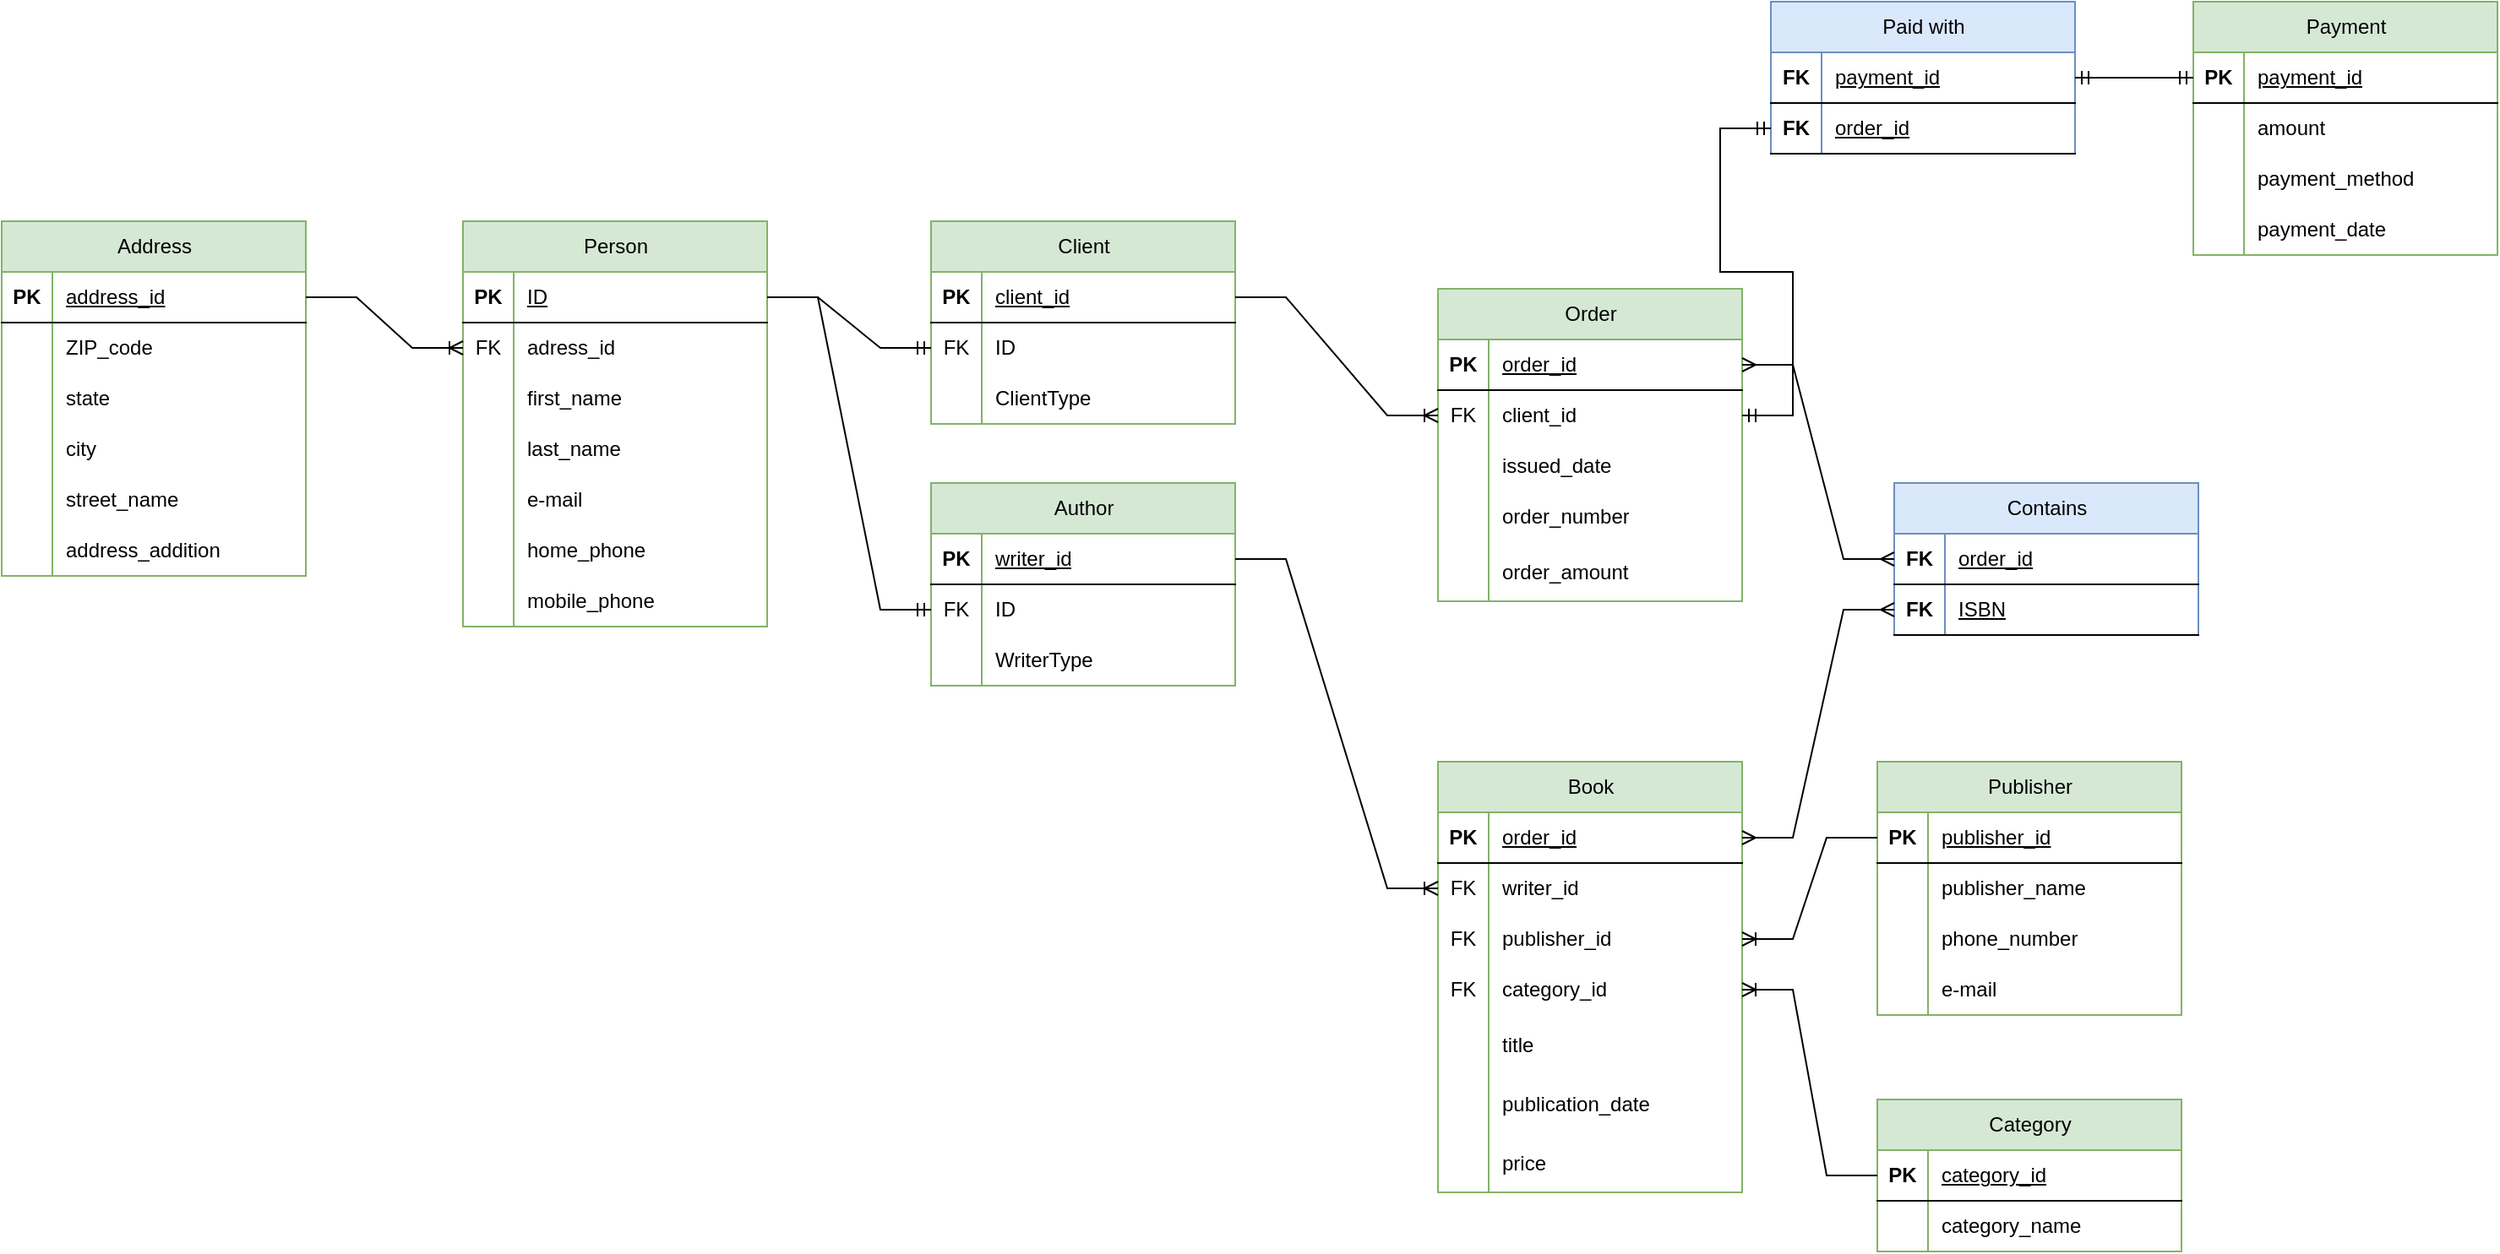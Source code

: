 <mxfile version="25.0.1">
  <diagram name="Pagină-1" id="oZaw7KaCko2MLm9gu0oB">
    <mxGraphModel dx="2074" dy="-413" grid="1" gridSize="10" guides="1" tooltips="1" connect="1" arrows="1" fold="1" page="1" pageScale="1" pageWidth="1654" pageHeight="1169" math="0" shadow="0">
      <root>
        <mxCell id="0" />
        <mxCell id="1" parent="0" />
        <mxCell id="BlPaF0ifQP9Y8emSkc65-1" value="&lt;span style=&quot;font-weight: 400; text-wrap-mode: wrap;&quot;&gt;Address&lt;/span&gt;" style="shape=table;startSize=30;container=1;collapsible=1;childLayout=tableLayout;fixedRows=1;rowLines=0;fontStyle=1;align=center;resizeLast=1;html=1;fillColor=#d5e8d4;strokeColor=#82b366;" vertex="1" parent="1">
          <mxGeometry x="89" y="1380" width="180" height="210" as="geometry" />
        </mxCell>
        <mxCell id="BlPaF0ifQP9Y8emSkc65-2" value="" style="shape=tableRow;horizontal=0;startSize=0;swimlaneHead=0;swimlaneBody=0;fillColor=none;collapsible=0;dropTarget=0;points=[[0,0.5],[1,0.5]];portConstraint=eastwest;top=0;left=0;right=0;bottom=1;" vertex="1" parent="BlPaF0ifQP9Y8emSkc65-1">
          <mxGeometry y="30" width="180" height="30" as="geometry" />
        </mxCell>
        <mxCell id="BlPaF0ifQP9Y8emSkc65-3" value="PK" style="shape=partialRectangle;connectable=0;fillColor=none;top=0;left=0;bottom=0;right=0;fontStyle=1;overflow=hidden;whiteSpace=wrap;html=1;" vertex="1" parent="BlPaF0ifQP9Y8emSkc65-2">
          <mxGeometry width="30" height="30" as="geometry">
            <mxRectangle width="30" height="30" as="alternateBounds" />
          </mxGeometry>
        </mxCell>
        <mxCell id="BlPaF0ifQP9Y8emSkc65-4" value="&lt;span style=&quot;font-weight: 400; text-align: center;&quot;&gt;address_id&lt;/span&gt;" style="shape=partialRectangle;connectable=0;fillColor=none;top=0;left=0;bottom=0;right=0;align=left;spacingLeft=6;fontStyle=5;overflow=hidden;whiteSpace=wrap;html=1;" vertex="1" parent="BlPaF0ifQP9Y8emSkc65-2">
          <mxGeometry x="30" width="150" height="30" as="geometry">
            <mxRectangle width="150" height="30" as="alternateBounds" />
          </mxGeometry>
        </mxCell>
        <mxCell id="BlPaF0ifQP9Y8emSkc65-5" value="" style="shape=tableRow;horizontal=0;startSize=0;swimlaneHead=0;swimlaneBody=0;fillColor=none;collapsible=0;dropTarget=0;points=[[0,0.5],[1,0.5]];portConstraint=eastwest;top=0;left=0;right=0;bottom=0;" vertex="1" parent="BlPaF0ifQP9Y8emSkc65-1">
          <mxGeometry y="60" width="180" height="30" as="geometry" />
        </mxCell>
        <mxCell id="BlPaF0ifQP9Y8emSkc65-6" value="" style="shape=partialRectangle;connectable=0;fillColor=none;top=0;left=0;bottom=0;right=0;editable=1;overflow=hidden;whiteSpace=wrap;html=1;" vertex="1" parent="BlPaF0ifQP9Y8emSkc65-5">
          <mxGeometry width="30" height="30" as="geometry">
            <mxRectangle width="30" height="30" as="alternateBounds" />
          </mxGeometry>
        </mxCell>
        <mxCell id="BlPaF0ifQP9Y8emSkc65-7" value="&lt;span style=&quot;text-align: center;&quot;&gt;ZIP_code&lt;/span&gt;" style="shape=partialRectangle;connectable=0;fillColor=none;top=0;left=0;bottom=0;right=0;align=left;spacingLeft=6;overflow=hidden;whiteSpace=wrap;html=1;" vertex="1" parent="BlPaF0ifQP9Y8emSkc65-5">
          <mxGeometry x="30" width="150" height="30" as="geometry">
            <mxRectangle width="150" height="30" as="alternateBounds" />
          </mxGeometry>
        </mxCell>
        <mxCell id="BlPaF0ifQP9Y8emSkc65-8" value="" style="shape=tableRow;horizontal=0;startSize=0;swimlaneHead=0;swimlaneBody=0;fillColor=none;collapsible=0;dropTarget=0;points=[[0,0.5],[1,0.5]];portConstraint=eastwest;top=0;left=0;right=0;bottom=0;" vertex="1" parent="BlPaF0ifQP9Y8emSkc65-1">
          <mxGeometry y="90" width="180" height="30" as="geometry" />
        </mxCell>
        <mxCell id="BlPaF0ifQP9Y8emSkc65-9" value="" style="shape=partialRectangle;connectable=0;fillColor=none;top=0;left=0;bottom=0;right=0;editable=1;overflow=hidden;whiteSpace=wrap;html=1;" vertex="1" parent="BlPaF0ifQP9Y8emSkc65-8">
          <mxGeometry width="30" height="30" as="geometry">
            <mxRectangle width="30" height="30" as="alternateBounds" />
          </mxGeometry>
        </mxCell>
        <mxCell id="BlPaF0ifQP9Y8emSkc65-10" value="&lt;span style=&quot;text-align: center;&quot;&gt;state&lt;/span&gt;" style="shape=partialRectangle;connectable=0;fillColor=none;top=0;left=0;bottom=0;right=0;align=left;spacingLeft=6;overflow=hidden;whiteSpace=wrap;html=1;" vertex="1" parent="BlPaF0ifQP9Y8emSkc65-8">
          <mxGeometry x="30" width="150" height="30" as="geometry">
            <mxRectangle width="150" height="30" as="alternateBounds" />
          </mxGeometry>
        </mxCell>
        <mxCell id="BlPaF0ifQP9Y8emSkc65-11" value="" style="shape=tableRow;horizontal=0;startSize=0;swimlaneHead=0;swimlaneBody=0;fillColor=none;collapsible=0;dropTarget=0;points=[[0,0.5],[1,0.5]];portConstraint=eastwest;top=0;left=0;right=0;bottom=0;" vertex="1" parent="BlPaF0ifQP9Y8emSkc65-1">
          <mxGeometry y="120" width="180" height="30" as="geometry" />
        </mxCell>
        <mxCell id="BlPaF0ifQP9Y8emSkc65-12" value="" style="shape=partialRectangle;connectable=0;fillColor=none;top=0;left=0;bottom=0;right=0;editable=1;overflow=hidden;whiteSpace=wrap;html=1;" vertex="1" parent="BlPaF0ifQP9Y8emSkc65-11">
          <mxGeometry width="30" height="30" as="geometry">
            <mxRectangle width="30" height="30" as="alternateBounds" />
          </mxGeometry>
        </mxCell>
        <mxCell id="BlPaF0ifQP9Y8emSkc65-13" value="&lt;span style=&quot;text-align: center;&quot;&gt;city&lt;/span&gt;" style="shape=partialRectangle;connectable=0;fillColor=none;top=0;left=0;bottom=0;right=0;align=left;spacingLeft=6;overflow=hidden;whiteSpace=wrap;html=1;" vertex="1" parent="BlPaF0ifQP9Y8emSkc65-11">
          <mxGeometry x="30" width="150" height="30" as="geometry">
            <mxRectangle width="150" height="30" as="alternateBounds" />
          </mxGeometry>
        </mxCell>
        <mxCell id="BlPaF0ifQP9Y8emSkc65-14" value="" style="shape=tableRow;horizontal=0;startSize=0;swimlaneHead=0;swimlaneBody=0;fillColor=none;collapsible=0;dropTarget=0;points=[[0,0.5],[1,0.5]];portConstraint=eastwest;top=0;left=0;right=0;bottom=0;" vertex="1" parent="BlPaF0ifQP9Y8emSkc65-1">
          <mxGeometry y="150" width="180" height="30" as="geometry" />
        </mxCell>
        <mxCell id="BlPaF0ifQP9Y8emSkc65-15" value="" style="shape=partialRectangle;connectable=0;fillColor=none;top=0;left=0;bottom=0;right=0;editable=1;overflow=hidden;whiteSpace=wrap;html=1;" vertex="1" parent="BlPaF0ifQP9Y8emSkc65-14">
          <mxGeometry width="30" height="30" as="geometry">
            <mxRectangle width="30" height="30" as="alternateBounds" />
          </mxGeometry>
        </mxCell>
        <mxCell id="BlPaF0ifQP9Y8emSkc65-16" value="&lt;span style=&quot;text-align: center;&quot;&gt;street_name&lt;/span&gt;" style="shape=partialRectangle;connectable=0;fillColor=none;top=0;left=0;bottom=0;right=0;align=left;spacingLeft=6;overflow=hidden;whiteSpace=wrap;html=1;" vertex="1" parent="BlPaF0ifQP9Y8emSkc65-14">
          <mxGeometry x="30" width="150" height="30" as="geometry">
            <mxRectangle width="150" height="30" as="alternateBounds" />
          </mxGeometry>
        </mxCell>
        <mxCell id="BlPaF0ifQP9Y8emSkc65-17" value="" style="shape=tableRow;horizontal=0;startSize=0;swimlaneHead=0;swimlaneBody=0;fillColor=none;collapsible=0;dropTarget=0;points=[[0,0.5],[1,0.5]];portConstraint=eastwest;top=0;left=0;right=0;bottom=0;" vertex="1" parent="BlPaF0ifQP9Y8emSkc65-1">
          <mxGeometry y="180" width="180" height="30" as="geometry" />
        </mxCell>
        <mxCell id="BlPaF0ifQP9Y8emSkc65-18" value="" style="shape=partialRectangle;connectable=0;fillColor=none;top=0;left=0;bottom=0;right=0;editable=1;overflow=hidden;whiteSpace=wrap;html=1;" vertex="1" parent="BlPaF0ifQP9Y8emSkc65-17">
          <mxGeometry width="30" height="30" as="geometry">
            <mxRectangle width="30" height="30" as="alternateBounds" />
          </mxGeometry>
        </mxCell>
        <mxCell id="BlPaF0ifQP9Y8emSkc65-19" value="&lt;span style=&quot;text-align: center;&quot;&gt;address_addition&lt;/span&gt;" style="shape=partialRectangle;connectable=0;fillColor=none;top=0;left=0;bottom=0;right=0;align=left;spacingLeft=6;overflow=hidden;whiteSpace=wrap;html=1;" vertex="1" parent="BlPaF0ifQP9Y8emSkc65-17">
          <mxGeometry x="30" width="150" height="30" as="geometry">
            <mxRectangle width="150" height="30" as="alternateBounds" />
          </mxGeometry>
        </mxCell>
        <mxCell id="BlPaF0ifQP9Y8emSkc65-20" value="&lt;span style=&quot;font-weight: 400; text-wrap-mode: wrap;&quot;&gt;Person&lt;/span&gt;" style="shape=table;startSize=30;container=1;collapsible=1;childLayout=tableLayout;fixedRows=1;rowLines=0;fontStyle=1;align=center;resizeLast=1;html=1;fillColor=#d5e8d4;strokeColor=#82b366;" vertex="1" parent="1">
          <mxGeometry x="362" y="1380" width="180" height="240" as="geometry" />
        </mxCell>
        <mxCell id="BlPaF0ifQP9Y8emSkc65-21" value="" style="shape=tableRow;horizontal=0;startSize=0;swimlaneHead=0;swimlaneBody=0;fillColor=none;collapsible=0;dropTarget=0;points=[[0,0.5],[1,0.5]];portConstraint=eastwest;top=0;left=0;right=0;bottom=1;" vertex="1" parent="BlPaF0ifQP9Y8emSkc65-20">
          <mxGeometry y="30" width="180" height="30" as="geometry" />
        </mxCell>
        <mxCell id="BlPaF0ifQP9Y8emSkc65-22" value="PK" style="shape=partialRectangle;connectable=0;fillColor=none;top=0;left=0;bottom=0;right=0;fontStyle=1;overflow=hidden;whiteSpace=wrap;html=1;" vertex="1" parent="BlPaF0ifQP9Y8emSkc65-21">
          <mxGeometry width="30" height="30" as="geometry">
            <mxRectangle width="30" height="30" as="alternateBounds" />
          </mxGeometry>
        </mxCell>
        <mxCell id="BlPaF0ifQP9Y8emSkc65-23" value="&lt;span style=&quot;font-weight: 400; text-align: center;&quot;&gt;ID&lt;/span&gt;" style="shape=partialRectangle;connectable=0;fillColor=none;top=0;left=0;bottom=0;right=0;align=left;spacingLeft=6;fontStyle=5;overflow=hidden;whiteSpace=wrap;html=1;" vertex="1" parent="BlPaF0ifQP9Y8emSkc65-21">
          <mxGeometry x="30" width="150" height="30" as="geometry">
            <mxRectangle width="150" height="30" as="alternateBounds" />
          </mxGeometry>
        </mxCell>
        <mxCell id="BlPaF0ifQP9Y8emSkc65-24" value="" style="shape=tableRow;horizontal=0;startSize=0;swimlaneHead=0;swimlaneBody=0;fillColor=none;collapsible=0;dropTarget=0;points=[[0,0.5],[1,0.5]];portConstraint=eastwest;top=0;left=0;right=0;bottom=0;" vertex="1" parent="BlPaF0ifQP9Y8emSkc65-20">
          <mxGeometry y="60" width="180" height="30" as="geometry" />
        </mxCell>
        <mxCell id="BlPaF0ifQP9Y8emSkc65-25" value="FK" style="shape=partialRectangle;connectable=0;fillColor=none;top=0;left=0;bottom=0;right=0;editable=1;overflow=hidden;whiteSpace=wrap;html=1;" vertex="1" parent="BlPaF0ifQP9Y8emSkc65-24">
          <mxGeometry width="30" height="30" as="geometry">
            <mxRectangle width="30" height="30" as="alternateBounds" />
          </mxGeometry>
        </mxCell>
        <mxCell id="BlPaF0ifQP9Y8emSkc65-26" value="&lt;span style=&quot;text-align: center;&quot;&gt;adress_id&lt;/span&gt;" style="shape=partialRectangle;connectable=0;fillColor=none;top=0;left=0;bottom=0;right=0;align=left;spacingLeft=6;overflow=hidden;whiteSpace=wrap;html=1;" vertex="1" parent="BlPaF0ifQP9Y8emSkc65-24">
          <mxGeometry x="30" width="150" height="30" as="geometry">
            <mxRectangle width="150" height="30" as="alternateBounds" />
          </mxGeometry>
        </mxCell>
        <mxCell id="BlPaF0ifQP9Y8emSkc65-27" value="" style="shape=tableRow;horizontal=0;startSize=0;swimlaneHead=0;swimlaneBody=0;fillColor=none;collapsible=0;dropTarget=0;points=[[0,0.5],[1,0.5]];portConstraint=eastwest;top=0;left=0;right=0;bottom=0;" vertex="1" parent="BlPaF0ifQP9Y8emSkc65-20">
          <mxGeometry y="90" width="180" height="30" as="geometry" />
        </mxCell>
        <mxCell id="BlPaF0ifQP9Y8emSkc65-28" value="" style="shape=partialRectangle;connectable=0;fillColor=none;top=0;left=0;bottom=0;right=0;editable=1;overflow=hidden;whiteSpace=wrap;html=1;" vertex="1" parent="BlPaF0ifQP9Y8emSkc65-27">
          <mxGeometry width="30" height="30" as="geometry">
            <mxRectangle width="30" height="30" as="alternateBounds" />
          </mxGeometry>
        </mxCell>
        <mxCell id="BlPaF0ifQP9Y8emSkc65-29" value="&lt;span style=&quot;text-align: center;&quot;&gt;first_name&lt;/span&gt;" style="shape=partialRectangle;connectable=0;fillColor=none;top=0;left=0;bottom=0;right=0;align=left;spacingLeft=6;overflow=hidden;whiteSpace=wrap;html=1;" vertex="1" parent="BlPaF0ifQP9Y8emSkc65-27">
          <mxGeometry x="30" width="150" height="30" as="geometry">
            <mxRectangle width="150" height="30" as="alternateBounds" />
          </mxGeometry>
        </mxCell>
        <mxCell id="BlPaF0ifQP9Y8emSkc65-30" value="" style="shape=tableRow;horizontal=0;startSize=0;swimlaneHead=0;swimlaneBody=0;fillColor=none;collapsible=0;dropTarget=0;points=[[0,0.5],[1,0.5]];portConstraint=eastwest;top=0;left=0;right=0;bottom=0;" vertex="1" parent="BlPaF0ifQP9Y8emSkc65-20">
          <mxGeometry y="120" width="180" height="30" as="geometry" />
        </mxCell>
        <mxCell id="BlPaF0ifQP9Y8emSkc65-31" value="" style="shape=partialRectangle;connectable=0;fillColor=none;top=0;left=0;bottom=0;right=0;editable=1;overflow=hidden;whiteSpace=wrap;html=1;" vertex="1" parent="BlPaF0ifQP9Y8emSkc65-30">
          <mxGeometry width="30" height="30" as="geometry">
            <mxRectangle width="30" height="30" as="alternateBounds" />
          </mxGeometry>
        </mxCell>
        <mxCell id="BlPaF0ifQP9Y8emSkc65-32" value="&lt;span style=&quot;text-align: center;&quot;&gt;last_name&lt;/span&gt;" style="shape=partialRectangle;connectable=0;fillColor=none;top=0;left=0;bottom=0;right=0;align=left;spacingLeft=6;overflow=hidden;whiteSpace=wrap;html=1;" vertex="1" parent="BlPaF0ifQP9Y8emSkc65-30">
          <mxGeometry x="30" width="150" height="30" as="geometry">
            <mxRectangle width="150" height="30" as="alternateBounds" />
          </mxGeometry>
        </mxCell>
        <mxCell id="BlPaF0ifQP9Y8emSkc65-33" value="" style="shape=tableRow;horizontal=0;startSize=0;swimlaneHead=0;swimlaneBody=0;fillColor=none;collapsible=0;dropTarget=0;points=[[0,0.5],[1,0.5]];portConstraint=eastwest;top=0;left=0;right=0;bottom=0;" vertex="1" parent="BlPaF0ifQP9Y8emSkc65-20">
          <mxGeometry y="150" width="180" height="30" as="geometry" />
        </mxCell>
        <mxCell id="BlPaF0ifQP9Y8emSkc65-34" value="" style="shape=partialRectangle;connectable=0;fillColor=none;top=0;left=0;bottom=0;right=0;editable=1;overflow=hidden;whiteSpace=wrap;html=1;" vertex="1" parent="BlPaF0ifQP9Y8emSkc65-33">
          <mxGeometry width="30" height="30" as="geometry">
            <mxRectangle width="30" height="30" as="alternateBounds" />
          </mxGeometry>
        </mxCell>
        <mxCell id="BlPaF0ifQP9Y8emSkc65-35" value="&lt;span style=&quot;text-align: center;&quot;&gt;e-mail&lt;/span&gt;" style="shape=partialRectangle;connectable=0;fillColor=none;top=0;left=0;bottom=0;right=0;align=left;spacingLeft=6;overflow=hidden;whiteSpace=wrap;html=1;" vertex="1" parent="BlPaF0ifQP9Y8emSkc65-33">
          <mxGeometry x="30" width="150" height="30" as="geometry">
            <mxRectangle width="150" height="30" as="alternateBounds" />
          </mxGeometry>
        </mxCell>
        <mxCell id="BlPaF0ifQP9Y8emSkc65-36" value="" style="shape=tableRow;horizontal=0;startSize=0;swimlaneHead=0;swimlaneBody=0;fillColor=none;collapsible=0;dropTarget=0;points=[[0,0.5],[1,0.5]];portConstraint=eastwest;top=0;left=0;right=0;bottom=0;" vertex="1" parent="BlPaF0ifQP9Y8emSkc65-20">
          <mxGeometry y="180" width="180" height="30" as="geometry" />
        </mxCell>
        <mxCell id="BlPaF0ifQP9Y8emSkc65-37" value="" style="shape=partialRectangle;connectable=0;fillColor=none;top=0;left=0;bottom=0;right=0;editable=1;overflow=hidden;whiteSpace=wrap;html=1;" vertex="1" parent="BlPaF0ifQP9Y8emSkc65-36">
          <mxGeometry width="30" height="30" as="geometry">
            <mxRectangle width="30" height="30" as="alternateBounds" />
          </mxGeometry>
        </mxCell>
        <mxCell id="BlPaF0ifQP9Y8emSkc65-38" value="&lt;span style=&quot;text-align: center;&quot;&gt;home_phone&lt;/span&gt;" style="shape=partialRectangle;connectable=0;fillColor=none;top=0;left=0;bottom=0;right=0;align=left;spacingLeft=6;overflow=hidden;whiteSpace=wrap;html=1;" vertex="1" parent="BlPaF0ifQP9Y8emSkc65-36">
          <mxGeometry x="30" width="150" height="30" as="geometry">
            <mxRectangle width="150" height="30" as="alternateBounds" />
          </mxGeometry>
        </mxCell>
        <mxCell id="BlPaF0ifQP9Y8emSkc65-39" value="" style="shape=tableRow;horizontal=0;startSize=0;swimlaneHead=0;swimlaneBody=0;fillColor=none;collapsible=0;dropTarget=0;points=[[0,0.5],[1,0.5]];portConstraint=eastwest;top=0;left=0;right=0;bottom=0;" vertex="1" parent="BlPaF0ifQP9Y8emSkc65-20">
          <mxGeometry y="210" width="180" height="30" as="geometry" />
        </mxCell>
        <mxCell id="BlPaF0ifQP9Y8emSkc65-40" value="" style="shape=partialRectangle;connectable=0;fillColor=none;top=0;left=0;bottom=0;right=0;editable=1;overflow=hidden;whiteSpace=wrap;html=1;" vertex="1" parent="BlPaF0ifQP9Y8emSkc65-39">
          <mxGeometry width="30" height="30" as="geometry">
            <mxRectangle width="30" height="30" as="alternateBounds" />
          </mxGeometry>
        </mxCell>
        <mxCell id="BlPaF0ifQP9Y8emSkc65-41" value="&lt;span style=&quot;text-align: center;&quot;&gt;mobile_phone&lt;/span&gt;" style="shape=partialRectangle;connectable=0;fillColor=none;top=0;left=0;bottom=0;right=0;align=left;spacingLeft=6;overflow=hidden;whiteSpace=wrap;html=1;" vertex="1" parent="BlPaF0ifQP9Y8emSkc65-39">
          <mxGeometry x="30" width="150" height="30" as="geometry">
            <mxRectangle width="150" height="30" as="alternateBounds" />
          </mxGeometry>
        </mxCell>
        <mxCell id="BlPaF0ifQP9Y8emSkc65-42" value="&lt;span style=&quot;font-weight: 400; text-wrap-mode: wrap;&quot;&gt;Client&lt;/span&gt;" style="shape=table;startSize=30;container=1;collapsible=1;childLayout=tableLayout;fixedRows=1;rowLines=0;fontStyle=1;align=center;resizeLast=1;html=1;fillColor=#d5e8d4;strokeColor=#82b366;" vertex="1" parent="1">
          <mxGeometry x="639" y="1380" width="180" height="120" as="geometry" />
        </mxCell>
        <mxCell id="BlPaF0ifQP9Y8emSkc65-43" value="" style="shape=tableRow;horizontal=0;startSize=0;swimlaneHead=0;swimlaneBody=0;fillColor=none;collapsible=0;dropTarget=0;points=[[0,0.5],[1,0.5]];portConstraint=eastwest;top=0;left=0;right=0;bottom=1;" vertex="1" parent="BlPaF0ifQP9Y8emSkc65-42">
          <mxGeometry y="30" width="180" height="30" as="geometry" />
        </mxCell>
        <mxCell id="BlPaF0ifQP9Y8emSkc65-44" value="PK" style="shape=partialRectangle;connectable=0;fillColor=none;top=0;left=0;bottom=0;right=0;fontStyle=1;overflow=hidden;whiteSpace=wrap;html=1;" vertex="1" parent="BlPaF0ifQP9Y8emSkc65-43">
          <mxGeometry width="30" height="30" as="geometry">
            <mxRectangle width="30" height="30" as="alternateBounds" />
          </mxGeometry>
        </mxCell>
        <mxCell id="BlPaF0ifQP9Y8emSkc65-45" value="&lt;u style=&quot;font-weight: 400; text-align: center;&quot;&gt;client_id&lt;/u&gt;" style="shape=partialRectangle;connectable=0;fillColor=none;top=0;left=0;bottom=0;right=0;align=left;spacingLeft=6;fontStyle=5;overflow=hidden;whiteSpace=wrap;html=1;" vertex="1" parent="BlPaF0ifQP9Y8emSkc65-43">
          <mxGeometry x="30" width="150" height="30" as="geometry">
            <mxRectangle width="150" height="30" as="alternateBounds" />
          </mxGeometry>
        </mxCell>
        <mxCell id="BlPaF0ifQP9Y8emSkc65-46" value="" style="shape=tableRow;horizontal=0;startSize=0;swimlaneHead=0;swimlaneBody=0;fillColor=none;collapsible=0;dropTarget=0;points=[[0,0.5],[1,0.5]];portConstraint=eastwest;top=0;left=0;right=0;bottom=0;" vertex="1" parent="BlPaF0ifQP9Y8emSkc65-42">
          <mxGeometry y="60" width="180" height="30" as="geometry" />
        </mxCell>
        <mxCell id="BlPaF0ifQP9Y8emSkc65-47" value="FK" style="shape=partialRectangle;connectable=0;fillColor=none;top=0;left=0;bottom=0;right=0;editable=1;overflow=hidden;whiteSpace=wrap;html=1;" vertex="1" parent="BlPaF0ifQP9Y8emSkc65-46">
          <mxGeometry width="30" height="30" as="geometry">
            <mxRectangle width="30" height="30" as="alternateBounds" />
          </mxGeometry>
        </mxCell>
        <mxCell id="BlPaF0ifQP9Y8emSkc65-48" value="&lt;span style=&quot;text-align: center;&quot;&gt;ID&lt;/span&gt;" style="shape=partialRectangle;connectable=0;fillColor=none;top=0;left=0;bottom=0;right=0;align=left;spacingLeft=6;overflow=hidden;whiteSpace=wrap;html=1;" vertex="1" parent="BlPaF0ifQP9Y8emSkc65-46">
          <mxGeometry x="30" width="150" height="30" as="geometry">
            <mxRectangle width="150" height="30" as="alternateBounds" />
          </mxGeometry>
        </mxCell>
        <mxCell id="BlPaF0ifQP9Y8emSkc65-49" value="" style="shape=tableRow;horizontal=0;startSize=0;swimlaneHead=0;swimlaneBody=0;fillColor=none;collapsible=0;dropTarget=0;points=[[0,0.5],[1,0.5]];portConstraint=eastwest;top=0;left=0;right=0;bottom=0;" vertex="1" parent="BlPaF0ifQP9Y8emSkc65-42">
          <mxGeometry y="90" width="180" height="30" as="geometry" />
        </mxCell>
        <mxCell id="BlPaF0ifQP9Y8emSkc65-50" value="" style="shape=partialRectangle;connectable=0;fillColor=none;top=0;left=0;bottom=0;right=0;editable=1;overflow=hidden;whiteSpace=wrap;html=1;" vertex="1" parent="BlPaF0ifQP9Y8emSkc65-49">
          <mxGeometry width="30" height="30" as="geometry">
            <mxRectangle width="30" height="30" as="alternateBounds" />
          </mxGeometry>
        </mxCell>
        <mxCell id="BlPaF0ifQP9Y8emSkc65-51" value="&lt;span style=&quot;text-align: center;&quot;&gt;ClientType&lt;/span&gt;" style="shape=partialRectangle;connectable=0;fillColor=none;top=0;left=0;bottom=0;right=0;align=left;spacingLeft=6;overflow=hidden;whiteSpace=wrap;html=1;" vertex="1" parent="BlPaF0ifQP9Y8emSkc65-49">
          <mxGeometry x="30" width="150" height="30" as="geometry">
            <mxRectangle width="150" height="30" as="alternateBounds" />
          </mxGeometry>
        </mxCell>
        <mxCell id="BlPaF0ifQP9Y8emSkc65-52" value="&lt;span style=&quot;font-weight: 400; text-wrap-mode: wrap;&quot;&gt;Order&lt;/span&gt;" style="shape=table;startSize=30;container=1;collapsible=1;childLayout=tableLayout;fixedRows=1;rowLines=0;fontStyle=1;align=center;resizeLast=1;html=1;fillColor=#d5e8d4;strokeColor=#82b366;" vertex="1" parent="1">
          <mxGeometry x="939" y="1420" width="180" height="185" as="geometry" />
        </mxCell>
        <mxCell id="BlPaF0ifQP9Y8emSkc65-53" value="" style="shape=tableRow;horizontal=0;startSize=0;swimlaneHead=0;swimlaneBody=0;fillColor=none;collapsible=0;dropTarget=0;points=[[0,0.5],[1,0.5]];portConstraint=eastwest;top=0;left=0;right=0;bottom=1;" vertex="1" parent="BlPaF0ifQP9Y8emSkc65-52">
          <mxGeometry y="30" width="180" height="30" as="geometry" />
        </mxCell>
        <mxCell id="BlPaF0ifQP9Y8emSkc65-54" value="PK" style="shape=partialRectangle;connectable=0;fillColor=none;top=0;left=0;bottom=0;right=0;fontStyle=1;overflow=hidden;whiteSpace=wrap;html=1;" vertex="1" parent="BlPaF0ifQP9Y8emSkc65-53">
          <mxGeometry width="30" height="30" as="geometry">
            <mxRectangle width="30" height="30" as="alternateBounds" />
          </mxGeometry>
        </mxCell>
        <mxCell id="BlPaF0ifQP9Y8emSkc65-55" value="&lt;span style=&quot;font-weight: 400; text-align: center;&quot;&gt;order_id&lt;/span&gt;" style="shape=partialRectangle;connectable=0;fillColor=none;top=0;left=0;bottom=0;right=0;align=left;spacingLeft=6;fontStyle=5;overflow=hidden;whiteSpace=wrap;html=1;" vertex="1" parent="BlPaF0ifQP9Y8emSkc65-53">
          <mxGeometry x="30" width="150" height="30" as="geometry">
            <mxRectangle width="150" height="30" as="alternateBounds" />
          </mxGeometry>
        </mxCell>
        <mxCell id="BlPaF0ifQP9Y8emSkc65-56" value="" style="shape=tableRow;horizontal=0;startSize=0;swimlaneHead=0;swimlaneBody=0;fillColor=none;collapsible=0;dropTarget=0;points=[[0,0.5],[1,0.5]];portConstraint=eastwest;top=0;left=0;right=0;bottom=0;" vertex="1" parent="BlPaF0ifQP9Y8emSkc65-52">
          <mxGeometry y="60" width="180" height="30" as="geometry" />
        </mxCell>
        <mxCell id="BlPaF0ifQP9Y8emSkc65-57" value="FK" style="shape=partialRectangle;connectable=0;fillColor=none;top=0;left=0;bottom=0;right=0;editable=1;overflow=hidden;whiteSpace=wrap;html=1;" vertex="1" parent="BlPaF0ifQP9Y8emSkc65-56">
          <mxGeometry width="30" height="30" as="geometry">
            <mxRectangle width="30" height="30" as="alternateBounds" />
          </mxGeometry>
        </mxCell>
        <mxCell id="BlPaF0ifQP9Y8emSkc65-58" value="&lt;span style=&quot;text-align: center;&quot;&gt;client_id&lt;/span&gt;" style="shape=partialRectangle;connectable=0;fillColor=none;top=0;left=0;bottom=0;right=0;align=left;spacingLeft=6;overflow=hidden;whiteSpace=wrap;html=1;" vertex="1" parent="BlPaF0ifQP9Y8emSkc65-56">
          <mxGeometry x="30" width="150" height="30" as="geometry">
            <mxRectangle width="150" height="30" as="alternateBounds" />
          </mxGeometry>
        </mxCell>
        <mxCell id="BlPaF0ifQP9Y8emSkc65-59" value="" style="shape=tableRow;horizontal=0;startSize=0;swimlaneHead=0;swimlaneBody=0;fillColor=none;collapsible=0;dropTarget=0;points=[[0,0.5],[1,0.5]];portConstraint=eastwest;top=0;left=0;right=0;bottom=0;" vertex="1" parent="BlPaF0ifQP9Y8emSkc65-52">
          <mxGeometry y="90" width="180" height="30" as="geometry" />
        </mxCell>
        <mxCell id="BlPaF0ifQP9Y8emSkc65-60" value="" style="shape=partialRectangle;connectable=0;fillColor=none;top=0;left=0;bottom=0;right=0;editable=1;overflow=hidden;whiteSpace=wrap;html=1;" vertex="1" parent="BlPaF0ifQP9Y8emSkc65-59">
          <mxGeometry width="30" height="30" as="geometry">
            <mxRectangle width="30" height="30" as="alternateBounds" />
          </mxGeometry>
        </mxCell>
        <mxCell id="BlPaF0ifQP9Y8emSkc65-61" value="&lt;span style=&quot;text-align: center;&quot;&gt;issued_date&lt;/span&gt;" style="shape=partialRectangle;connectable=0;fillColor=none;top=0;left=0;bottom=0;right=0;align=left;spacingLeft=6;overflow=hidden;whiteSpace=wrap;html=1;" vertex="1" parent="BlPaF0ifQP9Y8emSkc65-59">
          <mxGeometry x="30" width="150" height="30" as="geometry">
            <mxRectangle width="150" height="30" as="alternateBounds" />
          </mxGeometry>
        </mxCell>
        <mxCell id="BlPaF0ifQP9Y8emSkc65-62" value="" style="shape=tableRow;horizontal=0;startSize=0;swimlaneHead=0;swimlaneBody=0;fillColor=none;collapsible=0;dropTarget=0;points=[[0,0.5],[1,0.5]];portConstraint=eastwest;top=0;left=0;right=0;bottom=0;" vertex="1" parent="BlPaF0ifQP9Y8emSkc65-52">
          <mxGeometry y="120" width="180" height="30" as="geometry" />
        </mxCell>
        <mxCell id="BlPaF0ifQP9Y8emSkc65-63" value="" style="shape=partialRectangle;connectable=0;fillColor=none;top=0;left=0;bottom=0;right=0;editable=1;overflow=hidden;whiteSpace=wrap;html=1;" vertex="1" parent="BlPaF0ifQP9Y8emSkc65-62">
          <mxGeometry width="30" height="30" as="geometry">
            <mxRectangle width="30" height="30" as="alternateBounds" />
          </mxGeometry>
        </mxCell>
        <mxCell id="BlPaF0ifQP9Y8emSkc65-64" value="&lt;span style=&quot;text-align: center;&quot;&gt;order_number&lt;/span&gt;" style="shape=partialRectangle;connectable=0;fillColor=none;top=0;left=0;bottom=0;right=0;align=left;spacingLeft=6;overflow=hidden;whiteSpace=wrap;html=1;" vertex="1" parent="BlPaF0ifQP9Y8emSkc65-62">
          <mxGeometry x="30" width="150" height="30" as="geometry">
            <mxRectangle width="150" height="30" as="alternateBounds" />
          </mxGeometry>
        </mxCell>
        <mxCell id="BlPaF0ifQP9Y8emSkc65-65" value="" style="shape=tableRow;horizontal=0;startSize=0;swimlaneHead=0;swimlaneBody=0;fillColor=none;collapsible=0;dropTarget=0;points=[[0,0.5],[1,0.5]];portConstraint=eastwest;top=0;left=0;right=0;bottom=0;" vertex="1" parent="BlPaF0ifQP9Y8emSkc65-52">
          <mxGeometry y="150" width="180" height="35" as="geometry" />
        </mxCell>
        <mxCell id="BlPaF0ifQP9Y8emSkc65-66" value="" style="shape=partialRectangle;connectable=0;fillColor=none;top=0;left=0;bottom=0;right=0;editable=1;overflow=hidden;whiteSpace=wrap;html=1;" vertex="1" parent="BlPaF0ifQP9Y8emSkc65-65">
          <mxGeometry width="30" height="35" as="geometry">
            <mxRectangle width="30" height="35" as="alternateBounds" />
          </mxGeometry>
        </mxCell>
        <mxCell id="BlPaF0ifQP9Y8emSkc65-67" value="&lt;span style=&quot;text-align: center;&quot;&gt;order_amount&lt;/span&gt;" style="shape=partialRectangle;connectable=0;fillColor=none;top=0;left=0;bottom=0;right=0;align=left;spacingLeft=6;overflow=hidden;whiteSpace=wrap;html=1;" vertex="1" parent="BlPaF0ifQP9Y8emSkc65-65">
          <mxGeometry x="30" width="150" height="35" as="geometry">
            <mxRectangle width="150" height="35" as="alternateBounds" />
          </mxGeometry>
        </mxCell>
        <mxCell id="BlPaF0ifQP9Y8emSkc65-68" value="&lt;span style=&quot;font-weight: 400; text-wrap-mode: wrap;&quot;&gt;Payment&lt;/span&gt;" style="shape=table;startSize=30;container=1;collapsible=1;childLayout=tableLayout;fixedRows=1;rowLines=0;fontStyle=1;align=center;resizeLast=1;html=1;fillColor=#d5e8d4;strokeColor=#82b366;" vertex="1" parent="1">
          <mxGeometry x="1386" y="1250" width="180" height="150" as="geometry" />
        </mxCell>
        <mxCell id="BlPaF0ifQP9Y8emSkc65-69" value="" style="shape=tableRow;horizontal=0;startSize=0;swimlaneHead=0;swimlaneBody=0;fillColor=none;collapsible=0;dropTarget=0;points=[[0,0.5],[1,0.5]];portConstraint=eastwest;top=0;left=0;right=0;bottom=1;" vertex="1" parent="BlPaF0ifQP9Y8emSkc65-68">
          <mxGeometry y="30" width="180" height="30" as="geometry" />
        </mxCell>
        <mxCell id="BlPaF0ifQP9Y8emSkc65-70" value="PK" style="shape=partialRectangle;connectable=0;fillColor=none;top=0;left=0;bottom=0;right=0;fontStyle=1;overflow=hidden;whiteSpace=wrap;html=1;" vertex="1" parent="BlPaF0ifQP9Y8emSkc65-69">
          <mxGeometry width="30" height="30" as="geometry">
            <mxRectangle width="30" height="30" as="alternateBounds" />
          </mxGeometry>
        </mxCell>
        <mxCell id="BlPaF0ifQP9Y8emSkc65-71" value="&lt;span style=&quot;font-weight: 400; text-align: center;&quot;&gt;payment_id&lt;/span&gt;" style="shape=partialRectangle;connectable=0;fillColor=none;top=0;left=0;bottom=0;right=0;align=left;spacingLeft=6;fontStyle=5;overflow=hidden;whiteSpace=wrap;html=1;" vertex="1" parent="BlPaF0ifQP9Y8emSkc65-69">
          <mxGeometry x="30" width="150" height="30" as="geometry">
            <mxRectangle width="150" height="30" as="alternateBounds" />
          </mxGeometry>
        </mxCell>
        <mxCell id="BlPaF0ifQP9Y8emSkc65-72" value="" style="shape=tableRow;horizontal=0;startSize=0;swimlaneHead=0;swimlaneBody=0;fillColor=none;collapsible=0;dropTarget=0;points=[[0,0.5],[1,0.5]];portConstraint=eastwest;top=0;left=0;right=0;bottom=0;" vertex="1" parent="BlPaF0ifQP9Y8emSkc65-68">
          <mxGeometry y="60" width="180" height="30" as="geometry" />
        </mxCell>
        <mxCell id="BlPaF0ifQP9Y8emSkc65-73" value="" style="shape=partialRectangle;connectable=0;fillColor=none;top=0;left=0;bottom=0;right=0;editable=1;overflow=hidden;whiteSpace=wrap;html=1;" vertex="1" parent="BlPaF0ifQP9Y8emSkc65-72">
          <mxGeometry width="30" height="30" as="geometry">
            <mxRectangle width="30" height="30" as="alternateBounds" />
          </mxGeometry>
        </mxCell>
        <mxCell id="BlPaF0ifQP9Y8emSkc65-74" value="&lt;span style=&quot;text-align: center;&quot;&gt;amount&lt;/span&gt;" style="shape=partialRectangle;connectable=0;fillColor=none;top=0;left=0;bottom=0;right=0;align=left;spacingLeft=6;overflow=hidden;whiteSpace=wrap;html=1;" vertex="1" parent="BlPaF0ifQP9Y8emSkc65-72">
          <mxGeometry x="30" width="150" height="30" as="geometry">
            <mxRectangle width="150" height="30" as="alternateBounds" />
          </mxGeometry>
        </mxCell>
        <mxCell id="BlPaF0ifQP9Y8emSkc65-75" value="" style="shape=tableRow;horizontal=0;startSize=0;swimlaneHead=0;swimlaneBody=0;fillColor=none;collapsible=0;dropTarget=0;points=[[0,0.5],[1,0.5]];portConstraint=eastwest;top=0;left=0;right=0;bottom=0;" vertex="1" parent="BlPaF0ifQP9Y8emSkc65-68">
          <mxGeometry y="90" width="180" height="30" as="geometry" />
        </mxCell>
        <mxCell id="BlPaF0ifQP9Y8emSkc65-76" value="" style="shape=partialRectangle;connectable=0;fillColor=none;top=0;left=0;bottom=0;right=0;editable=1;overflow=hidden;whiteSpace=wrap;html=1;" vertex="1" parent="BlPaF0ifQP9Y8emSkc65-75">
          <mxGeometry width="30" height="30" as="geometry">
            <mxRectangle width="30" height="30" as="alternateBounds" />
          </mxGeometry>
        </mxCell>
        <mxCell id="BlPaF0ifQP9Y8emSkc65-77" value="&lt;span style=&quot;text-align: center;&quot;&gt;payment_method&lt;/span&gt;" style="shape=partialRectangle;connectable=0;fillColor=none;top=0;left=0;bottom=0;right=0;align=left;spacingLeft=6;overflow=hidden;whiteSpace=wrap;html=1;" vertex="1" parent="BlPaF0ifQP9Y8emSkc65-75">
          <mxGeometry x="30" width="150" height="30" as="geometry">
            <mxRectangle width="150" height="30" as="alternateBounds" />
          </mxGeometry>
        </mxCell>
        <mxCell id="BlPaF0ifQP9Y8emSkc65-78" value="" style="shape=tableRow;horizontal=0;startSize=0;swimlaneHead=0;swimlaneBody=0;fillColor=none;collapsible=0;dropTarget=0;points=[[0,0.5],[1,0.5]];portConstraint=eastwest;top=0;left=0;right=0;bottom=0;" vertex="1" parent="BlPaF0ifQP9Y8emSkc65-68">
          <mxGeometry y="120" width="180" height="30" as="geometry" />
        </mxCell>
        <mxCell id="BlPaF0ifQP9Y8emSkc65-79" value="" style="shape=partialRectangle;connectable=0;fillColor=none;top=0;left=0;bottom=0;right=0;editable=1;overflow=hidden;whiteSpace=wrap;html=1;" vertex="1" parent="BlPaF0ifQP9Y8emSkc65-78">
          <mxGeometry width="30" height="30" as="geometry">
            <mxRectangle width="30" height="30" as="alternateBounds" />
          </mxGeometry>
        </mxCell>
        <mxCell id="BlPaF0ifQP9Y8emSkc65-80" value="&lt;span style=&quot;text-align: center;&quot;&gt;payment_date&lt;/span&gt;" style="shape=partialRectangle;connectable=0;fillColor=none;top=0;left=0;bottom=0;right=0;align=left;spacingLeft=6;overflow=hidden;whiteSpace=wrap;html=1;" vertex="1" parent="BlPaF0ifQP9Y8emSkc65-78">
          <mxGeometry x="30" width="150" height="30" as="geometry">
            <mxRectangle width="150" height="30" as="alternateBounds" />
          </mxGeometry>
        </mxCell>
        <mxCell id="BlPaF0ifQP9Y8emSkc65-81" value="&lt;span style=&quot;font-weight: 400; text-wrap-mode: wrap;&quot;&gt;Paid with&lt;/span&gt;" style="shape=table;startSize=30;container=1;collapsible=1;childLayout=tableLayout;fixedRows=1;rowLines=0;fontStyle=1;align=center;resizeLast=1;html=1;fillColor=#dae8fc;strokeColor=#6c8ebf;" vertex="1" parent="1">
          <mxGeometry x="1136" y="1250" width="180" height="90" as="geometry" />
        </mxCell>
        <mxCell id="BlPaF0ifQP9Y8emSkc65-82" value="" style="shape=tableRow;horizontal=0;startSize=0;swimlaneHead=0;swimlaneBody=0;fillColor=none;collapsible=0;dropTarget=0;points=[[0,0.5],[1,0.5]];portConstraint=eastwest;top=0;left=0;right=0;bottom=1;" vertex="1" parent="BlPaF0ifQP9Y8emSkc65-81">
          <mxGeometry y="30" width="180" height="30" as="geometry" />
        </mxCell>
        <mxCell id="BlPaF0ifQP9Y8emSkc65-83" value="FK" style="shape=partialRectangle;connectable=0;fillColor=none;top=0;left=0;bottom=0;right=0;fontStyle=1;overflow=hidden;whiteSpace=wrap;html=1;" vertex="1" parent="BlPaF0ifQP9Y8emSkc65-82">
          <mxGeometry width="30" height="30" as="geometry">
            <mxRectangle width="30" height="30" as="alternateBounds" />
          </mxGeometry>
        </mxCell>
        <mxCell id="BlPaF0ifQP9Y8emSkc65-84" value="&lt;span style=&quot;font-weight: 400; text-align: center;&quot;&gt;payment_id&lt;/span&gt;" style="shape=partialRectangle;connectable=0;fillColor=none;top=0;left=0;bottom=0;right=0;align=left;spacingLeft=6;fontStyle=5;overflow=hidden;whiteSpace=wrap;html=1;" vertex="1" parent="BlPaF0ifQP9Y8emSkc65-82">
          <mxGeometry x="30" width="150" height="30" as="geometry">
            <mxRectangle width="150" height="30" as="alternateBounds" />
          </mxGeometry>
        </mxCell>
        <mxCell id="BlPaF0ifQP9Y8emSkc65-85" value="" style="shape=tableRow;horizontal=0;startSize=0;swimlaneHead=0;swimlaneBody=0;fillColor=none;collapsible=0;dropTarget=0;points=[[0,0.5],[1,0.5]];portConstraint=eastwest;top=0;left=0;right=0;bottom=1;" vertex="1" parent="BlPaF0ifQP9Y8emSkc65-81">
          <mxGeometry y="60" width="180" height="30" as="geometry" />
        </mxCell>
        <mxCell id="BlPaF0ifQP9Y8emSkc65-86" value="FK" style="shape=partialRectangle;connectable=0;fillColor=none;top=0;left=0;bottom=0;right=0;fontStyle=1;overflow=hidden;whiteSpace=wrap;html=1;" vertex="1" parent="BlPaF0ifQP9Y8emSkc65-85">
          <mxGeometry width="30" height="30" as="geometry">
            <mxRectangle width="30" height="30" as="alternateBounds" />
          </mxGeometry>
        </mxCell>
        <mxCell id="BlPaF0ifQP9Y8emSkc65-87" value="&lt;span style=&quot;font-weight: 400; text-align: center;&quot;&gt;order_id&lt;/span&gt;" style="shape=partialRectangle;connectable=0;fillColor=none;top=0;left=0;bottom=0;right=0;align=left;spacingLeft=6;fontStyle=5;overflow=hidden;whiteSpace=wrap;html=1;" vertex="1" parent="BlPaF0ifQP9Y8emSkc65-85">
          <mxGeometry x="30" width="150" height="30" as="geometry">
            <mxRectangle width="150" height="30" as="alternateBounds" />
          </mxGeometry>
        </mxCell>
        <mxCell id="BlPaF0ifQP9Y8emSkc65-88" value="&lt;span style=&quot;font-weight: 400; text-wrap-mode: wrap;&quot;&gt;Book&lt;/span&gt;" style="shape=table;startSize=30;container=1;collapsible=1;childLayout=tableLayout;fixedRows=1;rowLines=0;fontStyle=1;align=center;resizeLast=1;html=1;fillColor=#d5e8d4;strokeColor=#82b366;" vertex="1" parent="1">
          <mxGeometry x="939" y="1700" width="180" height="255" as="geometry" />
        </mxCell>
        <mxCell id="BlPaF0ifQP9Y8emSkc65-89" value="" style="shape=tableRow;horizontal=0;startSize=0;swimlaneHead=0;swimlaneBody=0;fillColor=none;collapsible=0;dropTarget=0;points=[[0,0.5],[1,0.5]];portConstraint=eastwest;top=0;left=0;right=0;bottom=1;" vertex="1" parent="BlPaF0ifQP9Y8emSkc65-88">
          <mxGeometry y="30" width="180" height="30" as="geometry" />
        </mxCell>
        <mxCell id="BlPaF0ifQP9Y8emSkc65-90" value="PK" style="shape=partialRectangle;connectable=0;fillColor=none;top=0;left=0;bottom=0;right=0;fontStyle=1;overflow=hidden;whiteSpace=wrap;html=1;" vertex="1" parent="BlPaF0ifQP9Y8emSkc65-89">
          <mxGeometry width="30" height="30" as="geometry">
            <mxRectangle width="30" height="30" as="alternateBounds" />
          </mxGeometry>
        </mxCell>
        <mxCell id="BlPaF0ifQP9Y8emSkc65-91" value="&lt;span style=&quot;font-weight: 400; text-align: center;&quot;&gt;order_id&lt;/span&gt;" style="shape=partialRectangle;connectable=0;fillColor=none;top=0;left=0;bottom=0;right=0;align=left;spacingLeft=6;fontStyle=5;overflow=hidden;whiteSpace=wrap;html=1;" vertex="1" parent="BlPaF0ifQP9Y8emSkc65-89">
          <mxGeometry x="30" width="150" height="30" as="geometry">
            <mxRectangle width="150" height="30" as="alternateBounds" />
          </mxGeometry>
        </mxCell>
        <mxCell id="BlPaF0ifQP9Y8emSkc65-92" value="" style="shape=tableRow;horizontal=0;startSize=0;swimlaneHead=0;swimlaneBody=0;fillColor=none;collapsible=0;dropTarget=0;points=[[0,0.5],[1,0.5]];portConstraint=eastwest;top=0;left=0;right=0;bottom=0;" vertex="1" parent="BlPaF0ifQP9Y8emSkc65-88">
          <mxGeometry y="60" width="180" height="30" as="geometry" />
        </mxCell>
        <mxCell id="BlPaF0ifQP9Y8emSkc65-93" value="FK" style="shape=partialRectangle;connectable=0;fillColor=none;top=0;left=0;bottom=0;right=0;editable=1;overflow=hidden;whiteSpace=wrap;html=1;" vertex="1" parent="BlPaF0ifQP9Y8emSkc65-92">
          <mxGeometry width="30" height="30" as="geometry">
            <mxRectangle width="30" height="30" as="alternateBounds" />
          </mxGeometry>
        </mxCell>
        <mxCell id="BlPaF0ifQP9Y8emSkc65-94" value="&lt;span style=&quot;text-align: center;&quot;&gt;writer_id&lt;/span&gt;" style="shape=partialRectangle;connectable=0;fillColor=none;top=0;left=0;bottom=0;right=0;align=left;spacingLeft=6;overflow=hidden;whiteSpace=wrap;html=1;" vertex="1" parent="BlPaF0ifQP9Y8emSkc65-92">
          <mxGeometry x="30" width="150" height="30" as="geometry">
            <mxRectangle width="150" height="30" as="alternateBounds" />
          </mxGeometry>
        </mxCell>
        <mxCell id="BlPaF0ifQP9Y8emSkc65-95" value="" style="shape=tableRow;horizontal=0;startSize=0;swimlaneHead=0;swimlaneBody=0;fillColor=none;collapsible=0;dropTarget=0;points=[[0,0.5],[1,0.5]];portConstraint=eastwest;top=0;left=0;right=0;bottom=0;" vertex="1" parent="BlPaF0ifQP9Y8emSkc65-88">
          <mxGeometry y="90" width="180" height="30" as="geometry" />
        </mxCell>
        <mxCell id="BlPaF0ifQP9Y8emSkc65-96" value="FK" style="shape=partialRectangle;connectable=0;fillColor=none;top=0;left=0;bottom=0;right=0;editable=1;overflow=hidden;whiteSpace=wrap;html=1;" vertex="1" parent="BlPaF0ifQP9Y8emSkc65-95">
          <mxGeometry width="30" height="30" as="geometry">
            <mxRectangle width="30" height="30" as="alternateBounds" />
          </mxGeometry>
        </mxCell>
        <mxCell id="BlPaF0ifQP9Y8emSkc65-97" value="&lt;span style=&quot;text-align: center;&quot;&gt;publisher_id&lt;/span&gt;" style="shape=partialRectangle;connectable=0;fillColor=none;top=0;left=0;bottom=0;right=0;align=left;spacingLeft=6;overflow=hidden;whiteSpace=wrap;html=1;" vertex="1" parent="BlPaF0ifQP9Y8emSkc65-95">
          <mxGeometry x="30" width="150" height="30" as="geometry">
            <mxRectangle width="150" height="30" as="alternateBounds" />
          </mxGeometry>
        </mxCell>
        <mxCell id="BlPaF0ifQP9Y8emSkc65-98" value="" style="shape=tableRow;horizontal=0;startSize=0;swimlaneHead=0;swimlaneBody=0;fillColor=none;collapsible=0;dropTarget=0;points=[[0,0.5],[1,0.5]];portConstraint=eastwest;top=0;left=0;right=0;bottom=0;" vertex="1" parent="BlPaF0ifQP9Y8emSkc65-88">
          <mxGeometry y="120" width="180" height="30" as="geometry" />
        </mxCell>
        <mxCell id="BlPaF0ifQP9Y8emSkc65-99" value="FK" style="shape=partialRectangle;connectable=0;fillColor=none;top=0;left=0;bottom=0;right=0;editable=1;overflow=hidden;whiteSpace=wrap;html=1;" vertex="1" parent="BlPaF0ifQP9Y8emSkc65-98">
          <mxGeometry width="30" height="30" as="geometry">
            <mxRectangle width="30" height="30" as="alternateBounds" />
          </mxGeometry>
        </mxCell>
        <mxCell id="BlPaF0ifQP9Y8emSkc65-100" value="&lt;span style=&quot;text-align: center;&quot;&gt;category_id&lt;/span&gt;" style="shape=partialRectangle;connectable=0;fillColor=none;top=0;left=0;bottom=0;right=0;align=left;spacingLeft=6;overflow=hidden;whiteSpace=wrap;html=1;" vertex="1" parent="BlPaF0ifQP9Y8emSkc65-98">
          <mxGeometry x="30" width="150" height="30" as="geometry">
            <mxRectangle width="150" height="30" as="alternateBounds" />
          </mxGeometry>
        </mxCell>
        <mxCell id="BlPaF0ifQP9Y8emSkc65-101" value="" style="shape=tableRow;horizontal=0;startSize=0;swimlaneHead=0;swimlaneBody=0;fillColor=none;collapsible=0;dropTarget=0;points=[[0,0.5],[1,0.5]];portConstraint=eastwest;top=0;left=0;right=0;bottom=0;" vertex="1" parent="BlPaF0ifQP9Y8emSkc65-88">
          <mxGeometry y="150" width="180" height="35" as="geometry" />
        </mxCell>
        <mxCell id="BlPaF0ifQP9Y8emSkc65-102" value="" style="shape=partialRectangle;connectable=0;fillColor=none;top=0;left=0;bottom=0;right=0;editable=1;overflow=hidden;whiteSpace=wrap;html=1;" vertex="1" parent="BlPaF0ifQP9Y8emSkc65-101">
          <mxGeometry width="30" height="35" as="geometry">
            <mxRectangle width="30" height="35" as="alternateBounds" />
          </mxGeometry>
        </mxCell>
        <mxCell id="BlPaF0ifQP9Y8emSkc65-103" value="&lt;span style=&quot;text-align: center;&quot;&gt;title&lt;/span&gt;" style="shape=partialRectangle;connectable=0;fillColor=none;top=0;left=0;bottom=0;right=0;align=left;spacingLeft=6;overflow=hidden;whiteSpace=wrap;html=1;" vertex="1" parent="BlPaF0ifQP9Y8emSkc65-101">
          <mxGeometry x="30" width="150" height="35" as="geometry">
            <mxRectangle width="150" height="35" as="alternateBounds" />
          </mxGeometry>
        </mxCell>
        <mxCell id="BlPaF0ifQP9Y8emSkc65-104" value="" style="shape=tableRow;horizontal=0;startSize=0;swimlaneHead=0;swimlaneBody=0;fillColor=none;collapsible=0;dropTarget=0;points=[[0,0.5],[1,0.5]];portConstraint=eastwest;top=0;left=0;right=0;bottom=0;" vertex="1" parent="BlPaF0ifQP9Y8emSkc65-88">
          <mxGeometry y="185" width="180" height="35" as="geometry" />
        </mxCell>
        <mxCell id="BlPaF0ifQP9Y8emSkc65-105" value="" style="shape=partialRectangle;connectable=0;fillColor=none;top=0;left=0;bottom=0;right=0;editable=1;overflow=hidden;whiteSpace=wrap;html=1;" vertex="1" parent="BlPaF0ifQP9Y8emSkc65-104">
          <mxGeometry width="30" height="35" as="geometry">
            <mxRectangle width="30" height="35" as="alternateBounds" />
          </mxGeometry>
        </mxCell>
        <mxCell id="BlPaF0ifQP9Y8emSkc65-106" value="&lt;span style=&quot;text-align: center;&quot;&gt;publication_date&lt;/span&gt;" style="shape=partialRectangle;connectable=0;fillColor=none;top=0;left=0;bottom=0;right=0;align=left;spacingLeft=6;overflow=hidden;whiteSpace=wrap;html=1;" vertex="1" parent="BlPaF0ifQP9Y8emSkc65-104">
          <mxGeometry x="30" width="150" height="35" as="geometry">
            <mxRectangle width="150" height="35" as="alternateBounds" />
          </mxGeometry>
        </mxCell>
        <mxCell id="BlPaF0ifQP9Y8emSkc65-107" value="" style="shape=tableRow;horizontal=0;startSize=0;swimlaneHead=0;swimlaneBody=0;fillColor=none;collapsible=0;dropTarget=0;points=[[0,0.5],[1,0.5]];portConstraint=eastwest;top=0;left=0;right=0;bottom=0;" vertex="1" parent="BlPaF0ifQP9Y8emSkc65-88">
          <mxGeometry y="220" width="180" height="35" as="geometry" />
        </mxCell>
        <mxCell id="BlPaF0ifQP9Y8emSkc65-108" value="" style="shape=partialRectangle;connectable=0;fillColor=none;top=0;left=0;bottom=0;right=0;editable=1;overflow=hidden;whiteSpace=wrap;html=1;" vertex="1" parent="BlPaF0ifQP9Y8emSkc65-107">
          <mxGeometry width="30" height="35" as="geometry">
            <mxRectangle width="30" height="35" as="alternateBounds" />
          </mxGeometry>
        </mxCell>
        <mxCell id="BlPaF0ifQP9Y8emSkc65-109" value="&lt;span style=&quot;text-align: center;&quot;&gt;price&lt;/span&gt;" style="shape=partialRectangle;connectable=0;fillColor=none;top=0;left=0;bottom=0;right=0;align=left;spacingLeft=6;overflow=hidden;whiteSpace=wrap;html=1;" vertex="1" parent="BlPaF0ifQP9Y8emSkc65-107">
          <mxGeometry x="30" width="150" height="35" as="geometry">
            <mxRectangle width="150" height="35" as="alternateBounds" />
          </mxGeometry>
        </mxCell>
        <mxCell id="BlPaF0ifQP9Y8emSkc65-110" value="&lt;span style=&quot;font-weight: 400; text-wrap-mode: wrap;&quot;&gt;Publisher&lt;/span&gt;" style="shape=table;startSize=30;container=1;collapsible=1;childLayout=tableLayout;fixedRows=1;rowLines=0;fontStyle=1;align=center;resizeLast=1;html=1;fillColor=#d5e8d4;strokeColor=#82b366;" vertex="1" parent="1">
          <mxGeometry x="1199" y="1700" width="180" height="150" as="geometry" />
        </mxCell>
        <mxCell id="BlPaF0ifQP9Y8emSkc65-111" value="" style="shape=tableRow;horizontal=0;startSize=0;swimlaneHead=0;swimlaneBody=0;fillColor=none;collapsible=0;dropTarget=0;points=[[0,0.5],[1,0.5]];portConstraint=eastwest;top=0;left=0;right=0;bottom=1;" vertex="1" parent="BlPaF0ifQP9Y8emSkc65-110">
          <mxGeometry y="30" width="180" height="30" as="geometry" />
        </mxCell>
        <mxCell id="BlPaF0ifQP9Y8emSkc65-112" value="PK" style="shape=partialRectangle;connectable=0;fillColor=none;top=0;left=0;bottom=0;right=0;fontStyle=1;overflow=hidden;whiteSpace=wrap;html=1;" vertex="1" parent="BlPaF0ifQP9Y8emSkc65-111">
          <mxGeometry width="30" height="30" as="geometry">
            <mxRectangle width="30" height="30" as="alternateBounds" />
          </mxGeometry>
        </mxCell>
        <mxCell id="BlPaF0ifQP9Y8emSkc65-113" value="&lt;span style=&quot;font-weight: 400; text-align: center;&quot;&gt;publisher_id&lt;/span&gt;" style="shape=partialRectangle;connectable=0;fillColor=none;top=0;left=0;bottom=0;right=0;align=left;spacingLeft=6;fontStyle=5;overflow=hidden;whiteSpace=wrap;html=1;" vertex="1" parent="BlPaF0ifQP9Y8emSkc65-111">
          <mxGeometry x="30" width="150" height="30" as="geometry">
            <mxRectangle width="150" height="30" as="alternateBounds" />
          </mxGeometry>
        </mxCell>
        <mxCell id="BlPaF0ifQP9Y8emSkc65-114" value="" style="shape=tableRow;horizontal=0;startSize=0;swimlaneHead=0;swimlaneBody=0;fillColor=none;collapsible=0;dropTarget=0;points=[[0,0.5],[1,0.5]];portConstraint=eastwest;top=0;left=0;right=0;bottom=0;" vertex="1" parent="BlPaF0ifQP9Y8emSkc65-110">
          <mxGeometry y="60" width="180" height="30" as="geometry" />
        </mxCell>
        <mxCell id="BlPaF0ifQP9Y8emSkc65-115" value="" style="shape=partialRectangle;connectable=0;fillColor=none;top=0;left=0;bottom=0;right=0;editable=1;overflow=hidden;whiteSpace=wrap;html=1;" vertex="1" parent="BlPaF0ifQP9Y8emSkc65-114">
          <mxGeometry width="30" height="30" as="geometry">
            <mxRectangle width="30" height="30" as="alternateBounds" />
          </mxGeometry>
        </mxCell>
        <mxCell id="BlPaF0ifQP9Y8emSkc65-116" value="&lt;span style=&quot;text-align: center;&quot;&gt;publisher_name&lt;/span&gt;" style="shape=partialRectangle;connectable=0;fillColor=none;top=0;left=0;bottom=0;right=0;align=left;spacingLeft=6;overflow=hidden;whiteSpace=wrap;html=1;" vertex="1" parent="BlPaF0ifQP9Y8emSkc65-114">
          <mxGeometry x="30" width="150" height="30" as="geometry">
            <mxRectangle width="150" height="30" as="alternateBounds" />
          </mxGeometry>
        </mxCell>
        <mxCell id="BlPaF0ifQP9Y8emSkc65-117" value="" style="shape=tableRow;horizontal=0;startSize=0;swimlaneHead=0;swimlaneBody=0;fillColor=none;collapsible=0;dropTarget=0;points=[[0,0.5],[1,0.5]];portConstraint=eastwest;top=0;left=0;right=0;bottom=0;" vertex="1" parent="BlPaF0ifQP9Y8emSkc65-110">
          <mxGeometry y="90" width="180" height="30" as="geometry" />
        </mxCell>
        <mxCell id="BlPaF0ifQP9Y8emSkc65-118" value="" style="shape=partialRectangle;connectable=0;fillColor=none;top=0;left=0;bottom=0;right=0;editable=1;overflow=hidden;whiteSpace=wrap;html=1;" vertex="1" parent="BlPaF0ifQP9Y8emSkc65-117">
          <mxGeometry width="30" height="30" as="geometry">
            <mxRectangle width="30" height="30" as="alternateBounds" />
          </mxGeometry>
        </mxCell>
        <mxCell id="BlPaF0ifQP9Y8emSkc65-119" value="&lt;span style=&quot;text-align: center;&quot;&gt;phone_number&lt;/span&gt;" style="shape=partialRectangle;connectable=0;fillColor=none;top=0;left=0;bottom=0;right=0;align=left;spacingLeft=6;overflow=hidden;whiteSpace=wrap;html=1;" vertex="1" parent="BlPaF0ifQP9Y8emSkc65-117">
          <mxGeometry x="30" width="150" height="30" as="geometry">
            <mxRectangle width="150" height="30" as="alternateBounds" />
          </mxGeometry>
        </mxCell>
        <mxCell id="BlPaF0ifQP9Y8emSkc65-120" value="" style="shape=tableRow;horizontal=0;startSize=0;swimlaneHead=0;swimlaneBody=0;fillColor=none;collapsible=0;dropTarget=0;points=[[0,0.5],[1,0.5]];portConstraint=eastwest;top=0;left=0;right=0;bottom=0;" vertex="1" parent="BlPaF0ifQP9Y8emSkc65-110">
          <mxGeometry y="120" width="180" height="30" as="geometry" />
        </mxCell>
        <mxCell id="BlPaF0ifQP9Y8emSkc65-121" value="" style="shape=partialRectangle;connectable=0;fillColor=none;top=0;left=0;bottom=0;right=0;editable=1;overflow=hidden;whiteSpace=wrap;html=1;" vertex="1" parent="BlPaF0ifQP9Y8emSkc65-120">
          <mxGeometry width="30" height="30" as="geometry">
            <mxRectangle width="30" height="30" as="alternateBounds" />
          </mxGeometry>
        </mxCell>
        <mxCell id="BlPaF0ifQP9Y8emSkc65-122" value="&lt;span style=&quot;text-align: center;&quot;&gt;e-mail&lt;/span&gt;" style="shape=partialRectangle;connectable=0;fillColor=none;top=0;left=0;bottom=0;right=0;align=left;spacingLeft=6;overflow=hidden;whiteSpace=wrap;html=1;" vertex="1" parent="BlPaF0ifQP9Y8emSkc65-120">
          <mxGeometry x="30" width="150" height="30" as="geometry">
            <mxRectangle width="150" height="30" as="alternateBounds" />
          </mxGeometry>
        </mxCell>
        <mxCell id="BlPaF0ifQP9Y8emSkc65-123" value="&lt;span style=&quot;font-weight: 400; text-wrap-mode: wrap;&quot;&gt;Author&lt;/span&gt;" style="shape=table;startSize=30;container=1;collapsible=1;childLayout=tableLayout;fixedRows=1;rowLines=0;fontStyle=1;align=center;resizeLast=1;html=1;fillColor=#d5e8d4;strokeColor=#82b366;" vertex="1" parent="1">
          <mxGeometry x="639" y="1535" width="180" height="120" as="geometry" />
        </mxCell>
        <mxCell id="BlPaF0ifQP9Y8emSkc65-124" value="" style="shape=tableRow;horizontal=0;startSize=0;swimlaneHead=0;swimlaneBody=0;fillColor=none;collapsible=0;dropTarget=0;points=[[0,0.5],[1,0.5]];portConstraint=eastwest;top=0;left=0;right=0;bottom=1;" vertex="1" parent="BlPaF0ifQP9Y8emSkc65-123">
          <mxGeometry y="30" width="180" height="30" as="geometry" />
        </mxCell>
        <mxCell id="BlPaF0ifQP9Y8emSkc65-125" value="PK" style="shape=partialRectangle;connectable=0;fillColor=none;top=0;left=0;bottom=0;right=0;fontStyle=1;overflow=hidden;whiteSpace=wrap;html=1;" vertex="1" parent="BlPaF0ifQP9Y8emSkc65-124">
          <mxGeometry width="30" height="30" as="geometry">
            <mxRectangle width="30" height="30" as="alternateBounds" />
          </mxGeometry>
        </mxCell>
        <mxCell id="BlPaF0ifQP9Y8emSkc65-126" value="&lt;span style=&quot;font-weight: 400; text-align: center;&quot;&gt;writer_id&lt;/span&gt;" style="shape=partialRectangle;connectable=0;fillColor=none;top=0;left=0;bottom=0;right=0;align=left;spacingLeft=6;fontStyle=5;overflow=hidden;whiteSpace=wrap;html=1;" vertex="1" parent="BlPaF0ifQP9Y8emSkc65-124">
          <mxGeometry x="30" width="150" height="30" as="geometry">
            <mxRectangle width="150" height="30" as="alternateBounds" />
          </mxGeometry>
        </mxCell>
        <mxCell id="BlPaF0ifQP9Y8emSkc65-127" value="" style="shape=tableRow;horizontal=0;startSize=0;swimlaneHead=0;swimlaneBody=0;fillColor=none;collapsible=0;dropTarget=0;points=[[0,0.5],[1,0.5]];portConstraint=eastwest;top=0;left=0;right=0;bottom=0;" vertex="1" parent="BlPaF0ifQP9Y8emSkc65-123">
          <mxGeometry y="60" width="180" height="30" as="geometry" />
        </mxCell>
        <mxCell id="BlPaF0ifQP9Y8emSkc65-128" value="FK" style="shape=partialRectangle;connectable=0;fillColor=none;top=0;left=0;bottom=0;right=0;editable=1;overflow=hidden;whiteSpace=wrap;html=1;" vertex="1" parent="BlPaF0ifQP9Y8emSkc65-127">
          <mxGeometry width="30" height="30" as="geometry">
            <mxRectangle width="30" height="30" as="alternateBounds" />
          </mxGeometry>
        </mxCell>
        <mxCell id="BlPaF0ifQP9Y8emSkc65-129" value="&lt;span style=&quot;text-align: center;&quot;&gt;ID&lt;/span&gt;" style="shape=partialRectangle;connectable=0;fillColor=none;top=0;left=0;bottom=0;right=0;align=left;spacingLeft=6;overflow=hidden;whiteSpace=wrap;html=1;" vertex="1" parent="BlPaF0ifQP9Y8emSkc65-127">
          <mxGeometry x="30" width="150" height="30" as="geometry">
            <mxRectangle width="150" height="30" as="alternateBounds" />
          </mxGeometry>
        </mxCell>
        <mxCell id="BlPaF0ifQP9Y8emSkc65-130" value="" style="shape=tableRow;horizontal=0;startSize=0;swimlaneHead=0;swimlaneBody=0;fillColor=none;collapsible=0;dropTarget=0;points=[[0,0.5],[1,0.5]];portConstraint=eastwest;top=0;left=0;right=0;bottom=0;" vertex="1" parent="BlPaF0ifQP9Y8emSkc65-123">
          <mxGeometry y="90" width="180" height="30" as="geometry" />
        </mxCell>
        <mxCell id="BlPaF0ifQP9Y8emSkc65-131" value="" style="shape=partialRectangle;connectable=0;fillColor=none;top=0;left=0;bottom=0;right=0;editable=1;overflow=hidden;whiteSpace=wrap;html=1;" vertex="1" parent="BlPaF0ifQP9Y8emSkc65-130">
          <mxGeometry width="30" height="30" as="geometry">
            <mxRectangle width="30" height="30" as="alternateBounds" />
          </mxGeometry>
        </mxCell>
        <mxCell id="BlPaF0ifQP9Y8emSkc65-132" value="&lt;span style=&quot;text-align: center;&quot;&gt;WriterType&lt;/span&gt;" style="shape=partialRectangle;connectable=0;fillColor=none;top=0;left=0;bottom=0;right=0;align=left;spacingLeft=6;overflow=hidden;whiteSpace=wrap;html=1;" vertex="1" parent="BlPaF0ifQP9Y8emSkc65-130">
          <mxGeometry x="30" width="150" height="30" as="geometry">
            <mxRectangle width="150" height="30" as="alternateBounds" />
          </mxGeometry>
        </mxCell>
        <mxCell id="BlPaF0ifQP9Y8emSkc65-133" value="&lt;span style=&quot;font-weight: 400; text-wrap-mode: wrap;&quot;&gt;Category&lt;/span&gt;" style="shape=table;startSize=30;container=1;collapsible=1;childLayout=tableLayout;fixedRows=1;rowLines=0;fontStyle=1;align=center;resizeLast=1;html=1;fillColor=#d5e8d4;strokeColor=#82b366;" vertex="1" parent="1">
          <mxGeometry x="1199" y="1900" width="180" height="90" as="geometry" />
        </mxCell>
        <mxCell id="BlPaF0ifQP9Y8emSkc65-134" value="" style="shape=tableRow;horizontal=0;startSize=0;swimlaneHead=0;swimlaneBody=0;fillColor=none;collapsible=0;dropTarget=0;points=[[0,0.5],[1,0.5]];portConstraint=eastwest;top=0;left=0;right=0;bottom=1;" vertex="1" parent="BlPaF0ifQP9Y8emSkc65-133">
          <mxGeometry y="30" width="180" height="30" as="geometry" />
        </mxCell>
        <mxCell id="BlPaF0ifQP9Y8emSkc65-135" value="PK" style="shape=partialRectangle;connectable=0;fillColor=none;top=0;left=0;bottom=0;right=0;fontStyle=1;overflow=hidden;whiteSpace=wrap;html=1;" vertex="1" parent="BlPaF0ifQP9Y8emSkc65-134">
          <mxGeometry width="30" height="30" as="geometry">
            <mxRectangle width="30" height="30" as="alternateBounds" />
          </mxGeometry>
        </mxCell>
        <mxCell id="BlPaF0ifQP9Y8emSkc65-136" value="&lt;span style=&quot;font-weight: 400; text-align: center;&quot;&gt;category_id&lt;/span&gt;" style="shape=partialRectangle;connectable=0;fillColor=none;top=0;left=0;bottom=0;right=0;align=left;spacingLeft=6;fontStyle=5;overflow=hidden;whiteSpace=wrap;html=1;" vertex="1" parent="BlPaF0ifQP9Y8emSkc65-134">
          <mxGeometry x="30" width="150" height="30" as="geometry">
            <mxRectangle width="150" height="30" as="alternateBounds" />
          </mxGeometry>
        </mxCell>
        <mxCell id="BlPaF0ifQP9Y8emSkc65-137" value="" style="shape=tableRow;horizontal=0;startSize=0;swimlaneHead=0;swimlaneBody=0;fillColor=none;collapsible=0;dropTarget=0;points=[[0,0.5],[1,0.5]];portConstraint=eastwest;top=0;left=0;right=0;bottom=0;" vertex="1" parent="BlPaF0ifQP9Y8emSkc65-133">
          <mxGeometry y="60" width="180" height="30" as="geometry" />
        </mxCell>
        <mxCell id="BlPaF0ifQP9Y8emSkc65-138" value="" style="shape=partialRectangle;connectable=0;fillColor=none;top=0;left=0;bottom=0;right=0;editable=1;overflow=hidden;whiteSpace=wrap;html=1;" vertex="1" parent="BlPaF0ifQP9Y8emSkc65-137">
          <mxGeometry width="30" height="30" as="geometry">
            <mxRectangle width="30" height="30" as="alternateBounds" />
          </mxGeometry>
        </mxCell>
        <mxCell id="BlPaF0ifQP9Y8emSkc65-139" value="&lt;span style=&quot;text-align: center;&quot;&gt;category_name&lt;/span&gt;" style="shape=partialRectangle;connectable=0;fillColor=none;top=0;left=0;bottom=0;right=0;align=left;spacingLeft=6;overflow=hidden;whiteSpace=wrap;html=1;" vertex="1" parent="BlPaF0ifQP9Y8emSkc65-137">
          <mxGeometry x="30" width="150" height="30" as="geometry">
            <mxRectangle width="150" height="30" as="alternateBounds" />
          </mxGeometry>
        </mxCell>
        <mxCell id="BlPaF0ifQP9Y8emSkc65-140" value="&lt;span style=&quot;font-weight: 400; text-wrap-mode: wrap;&quot;&gt;Contains&lt;/span&gt;" style="shape=table;startSize=30;container=1;collapsible=1;childLayout=tableLayout;fixedRows=1;rowLines=0;fontStyle=1;align=center;resizeLast=1;html=1;fillColor=#dae8fc;strokeColor=#6c8ebf;" vertex="1" parent="1">
          <mxGeometry x="1209" y="1535" width="180" height="90" as="geometry" />
        </mxCell>
        <mxCell id="BlPaF0ifQP9Y8emSkc65-141" value="" style="shape=tableRow;horizontal=0;startSize=0;swimlaneHead=0;swimlaneBody=0;fillColor=none;collapsible=0;dropTarget=0;points=[[0,0.5],[1,0.5]];portConstraint=eastwest;top=0;left=0;right=0;bottom=1;" vertex="1" parent="BlPaF0ifQP9Y8emSkc65-140">
          <mxGeometry y="30" width="180" height="30" as="geometry" />
        </mxCell>
        <mxCell id="BlPaF0ifQP9Y8emSkc65-142" value="FK" style="shape=partialRectangle;connectable=0;fillColor=none;top=0;left=0;bottom=0;right=0;fontStyle=1;overflow=hidden;whiteSpace=wrap;html=1;" vertex="1" parent="BlPaF0ifQP9Y8emSkc65-141">
          <mxGeometry width="30" height="30" as="geometry">
            <mxRectangle width="30" height="30" as="alternateBounds" />
          </mxGeometry>
        </mxCell>
        <mxCell id="BlPaF0ifQP9Y8emSkc65-143" value="&lt;span style=&quot;font-weight: 400; text-align: center;&quot;&gt;order_id&lt;/span&gt;" style="shape=partialRectangle;connectable=0;fillColor=none;top=0;left=0;bottom=0;right=0;align=left;spacingLeft=6;fontStyle=5;overflow=hidden;whiteSpace=wrap;html=1;" vertex="1" parent="BlPaF0ifQP9Y8emSkc65-141">
          <mxGeometry x="30" width="150" height="30" as="geometry">
            <mxRectangle width="150" height="30" as="alternateBounds" />
          </mxGeometry>
        </mxCell>
        <mxCell id="BlPaF0ifQP9Y8emSkc65-144" value="" style="shape=tableRow;horizontal=0;startSize=0;swimlaneHead=0;swimlaneBody=0;fillColor=none;collapsible=0;dropTarget=0;points=[[0,0.5],[1,0.5]];portConstraint=eastwest;top=0;left=0;right=0;bottom=1;" vertex="1" parent="BlPaF0ifQP9Y8emSkc65-140">
          <mxGeometry y="60" width="180" height="30" as="geometry" />
        </mxCell>
        <mxCell id="BlPaF0ifQP9Y8emSkc65-145" value="FK" style="shape=partialRectangle;connectable=0;fillColor=none;top=0;left=0;bottom=0;right=0;fontStyle=1;overflow=hidden;whiteSpace=wrap;html=1;" vertex="1" parent="BlPaF0ifQP9Y8emSkc65-144">
          <mxGeometry width="30" height="30" as="geometry">
            <mxRectangle width="30" height="30" as="alternateBounds" />
          </mxGeometry>
        </mxCell>
        <mxCell id="BlPaF0ifQP9Y8emSkc65-146" value="&lt;span style=&quot;font-weight: 400; text-align: center;&quot;&gt;ISBN&lt;/span&gt;" style="shape=partialRectangle;connectable=0;fillColor=none;top=0;left=0;bottom=0;right=0;align=left;spacingLeft=6;fontStyle=5;overflow=hidden;whiteSpace=wrap;html=1;" vertex="1" parent="BlPaF0ifQP9Y8emSkc65-144">
          <mxGeometry x="30" width="150" height="30" as="geometry">
            <mxRectangle width="150" height="30" as="alternateBounds" />
          </mxGeometry>
        </mxCell>
        <mxCell id="BlPaF0ifQP9Y8emSkc65-147" value="" style="edgeStyle=entityRelationEdgeStyle;fontSize=12;html=1;endArrow=ERoneToMany;rounded=0;entryX=0;entryY=0.5;entryDx=0;entryDy=0;exitX=1;exitY=0.5;exitDx=0;exitDy=0;" edge="1" parent="1" source="BlPaF0ifQP9Y8emSkc65-2" target="BlPaF0ifQP9Y8emSkc65-24">
          <mxGeometry width="100" height="100" relative="1" as="geometry">
            <mxPoint x="242" y="1720" as="sourcePoint" />
            <mxPoint x="342" y="1620" as="targetPoint" />
          </mxGeometry>
        </mxCell>
        <mxCell id="BlPaF0ifQP9Y8emSkc65-148" value="" style="edgeStyle=entityRelationEdgeStyle;fontSize=12;html=1;endArrow=ERmandOne;rounded=0;entryX=0;entryY=0.5;entryDx=0;entryDy=0;exitX=1;exitY=0.5;exitDx=0;exitDy=0;" edge="1" parent="1" source="BlPaF0ifQP9Y8emSkc65-21" target="BlPaF0ifQP9Y8emSkc65-46">
          <mxGeometry width="100" height="100" relative="1" as="geometry">
            <mxPoint x="482" y="1790" as="sourcePoint" />
            <mxPoint x="582" y="1690" as="targetPoint" />
          </mxGeometry>
        </mxCell>
        <mxCell id="BlPaF0ifQP9Y8emSkc65-149" value="" style="edgeStyle=entityRelationEdgeStyle;fontSize=12;html=1;endArrow=ERmandOne;rounded=0;entryX=0;entryY=0.5;entryDx=0;entryDy=0;exitX=1;exitY=0.5;exitDx=0;exitDy=0;" edge="1" parent="1" source="BlPaF0ifQP9Y8emSkc65-21" target="BlPaF0ifQP9Y8emSkc65-127">
          <mxGeometry width="100" height="100" relative="1" as="geometry">
            <mxPoint x="552" y="1435" as="sourcePoint" />
            <mxPoint x="649" y="1465" as="targetPoint" />
          </mxGeometry>
        </mxCell>
        <mxCell id="BlPaF0ifQP9Y8emSkc65-150" value="" style="edgeStyle=entityRelationEdgeStyle;fontSize=12;html=1;endArrow=ERoneToMany;rounded=0;exitX=1;exitY=0.5;exitDx=0;exitDy=0;entryX=0;entryY=0.5;entryDx=0;entryDy=0;" edge="1" parent="1" source="BlPaF0ifQP9Y8emSkc65-43" target="BlPaF0ifQP9Y8emSkc65-56">
          <mxGeometry width="100" height="100" relative="1" as="geometry">
            <mxPoint x="279" y="1435" as="sourcePoint" />
            <mxPoint x="922" y="1520" as="targetPoint" />
            <Array as="points">
              <mxPoint x="862" y="1480" />
            </Array>
          </mxGeometry>
        </mxCell>
        <mxCell id="BlPaF0ifQP9Y8emSkc65-151" value="" style="edgeStyle=entityRelationEdgeStyle;fontSize=12;html=1;endArrow=ERmany;startArrow=ERmany;rounded=0;exitX=1;exitY=0.5;exitDx=0;exitDy=0;entryX=0;entryY=0.5;entryDx=0;entryDy=0;" edge="1" parent="1" source="BlPaF0ifQP9Y8emSkc65-53" target="BlPaF0ifQP9Y8emSkc65-141">
          <mxGeometry width="100" height="100" relative="1" as="geometry">
            <mxPoint x="1142" y="1560" as="sourcePoint" />
            <mxPoint x="1242" y="1460" as="targetPoint" />
          </mxGeometry>
        </mxCell>
        <mxCell id="BlPaF0ifQP9Y8emSkc65-152" value="" style="edgeStyle=entityRelationEdgeStyle;fontSize=12;html=1;endArrow=ERmany;startArrow=ERmany;rounded=0;exitX=1;exitY=0.5;exitDx=0;exitDy=0;entryX=0;entryY=0.5;entryDx=0;entryDy=0;" edge="1" parent="1" source="BlPaF0ifQP9Y8emSkc65-89" target="BlPaF0ifQP9Y8emSkc65-144">
          <mxGeometry width="100" height="100" relative="1" as="geometry">
            <mxPoint x="1129" y="1475" as="sourcePoint" />
            <mxPoint x="1219" y="1590" as="targetPoint" />
          </mxGeometry>
        </mxCell>
        <mxCell id="BlPaF0ifQP9Y8emSkc65-153" value="" style="edgeStyle=entityRelationEdgeStyle;fontSize=12;html=1;endArrow=ERmandOne;startArrow=ERmandOne;rounded=0;exitX=1;exitY=0.5;exitDx=0;exitDy=0;" edge="1" parent="1" source="BlPaF0ifQP9Y8emSkc65-82" target="BlPaF0ifQP9Y8emSkc65-69">
          <mxGeometry width="100" height="100" relative="1" as="geometry">
            <mxPoint x="1299" y="1440" as="sourcePoint" />
            <mxPoint x="1399" y="1340" as="targetPoint" />
          </mxGeometry>
        </mxCell>
        <mxCell id="BlPaF0ifQP9Y8emSkc65-154" value="" style="edgeStyle=entityRelationEdgeStyle;fontSize=12;html=1;endArrow=ERmandOne;startArrow=ERmandOne;rounded=0;entryX=0;entryY=0.5;entryDx=0;entryDy=0;exitX=1;exitY=0.5;exitDx=0;exitDy=0;" edge="1" parent="1" source="BlPaF0ifQP9Y8emSkc65-56" target="BlPaF0ifQP9Y8emSkc65-85">
          <mxGeometry width="100" height="100" relative="1" as="geometry">
            <mxPoint x="652" y="1350" as="sourcePoint" />
            <mxPoint x="827" y="1285" as="targetPoint" />
            <Array as="points">
              <mxPoint x="797" y="1350" />
              <mxPoint x="752" y="1340" />
              <mxPoint x="810" y="1350" />
              <mxPoint x="1152" y="1370" />
              <mxPoint x="830" y="1350" />
            </Array>
          </mxGeometry>
        </mxCell>
        <mxCell id="BlPaF0ifQP9Y8emSkc65-155" value="" style="edgeStyle=entityRelationEdgeStyle;fontSize=12;html=1;endArrow=ERoneToMany;rounded=0;exitX=1;exitY=0.5;exitDx=0;exitDy=0;entryX=0;entryY=0.5;entryDx=0;entryDy=0;" edge="1" parent="1" source="BlPaF0ifQP9Y8emSkc65-124" target="BlPaF0ifQP9Y8emSkc65-92">
          <mxGeometry width="100" height="100" relative="1" as="geometry">
            <mxPoint x="829" y="1435" as="sourcePoint" />
            <mxPoint x="949" y="1505" as="targetPoint" />
            <Array as="points">
              <mxPoint x="872" y="1490" />
            </Array>
          </mxGeometry>
        </mxCell>
        <mxCell id="BlPaF0ifQP9Y8emSkc65-156" value="" style="edgeStyle=entityRelationEdgeStyle;fontSize=12;html=1;endArrow=ERoneToMany;rounded=0;exitX=0;exitY=0.5;exitDx=0;exitDy=0;entryX=1;entryY=0.5;entryDx=0;entryDy=0;" edge="1" parent="1" source="BlPaF0ifQP9Y8emSkc65-111" target="BlPaF0ifQP9Y8emSkc65-95">
          <mxGeometry width="100" height="100" relative="1" as="geometry">
            <mxPoint x="829" y="1590" as="sourcePoint" />
            <mxPoint x="949" y="1785" as="targetPoint" />
            <Array as="points">
              <mxPoint x="882" y="1500" />
            </Array>
          </mxGeometry>
        </mxCell>
        <mxCell id="BlPaF0ifQP9Y8emSkc65-157" value="" style="edgeStyle=entityRelationEdgeStyle;fontSize=12;html=1;endArrow=ERoneToMany;rounded=0;exitX=0;exitY=0.5;exitDx=0;exitDy=0;entryX=1;entryY=0.5;entryDx=0;entryDy=0;" edge="1" parent="1" source="BlPaF0ifQP9Y8emSkc65-134" target="BlPaF0ifQP9Y8emSkc65-98">
          <mxGeometry width="100" height="100" relative="1" as="geometry">
            <mxPoint x="1209" y="1755" as="sourcePoint" />
            <mxPoint x="1129" y="1815" as="targetPoint" />
            <Array as="points">
              <mxPoint x="892" y="1510" />
            </Array>
          </mxGeometry>
        </mxCell>
      </root>
    </mxGraphModel>
  </diagram>
</mxfile>
